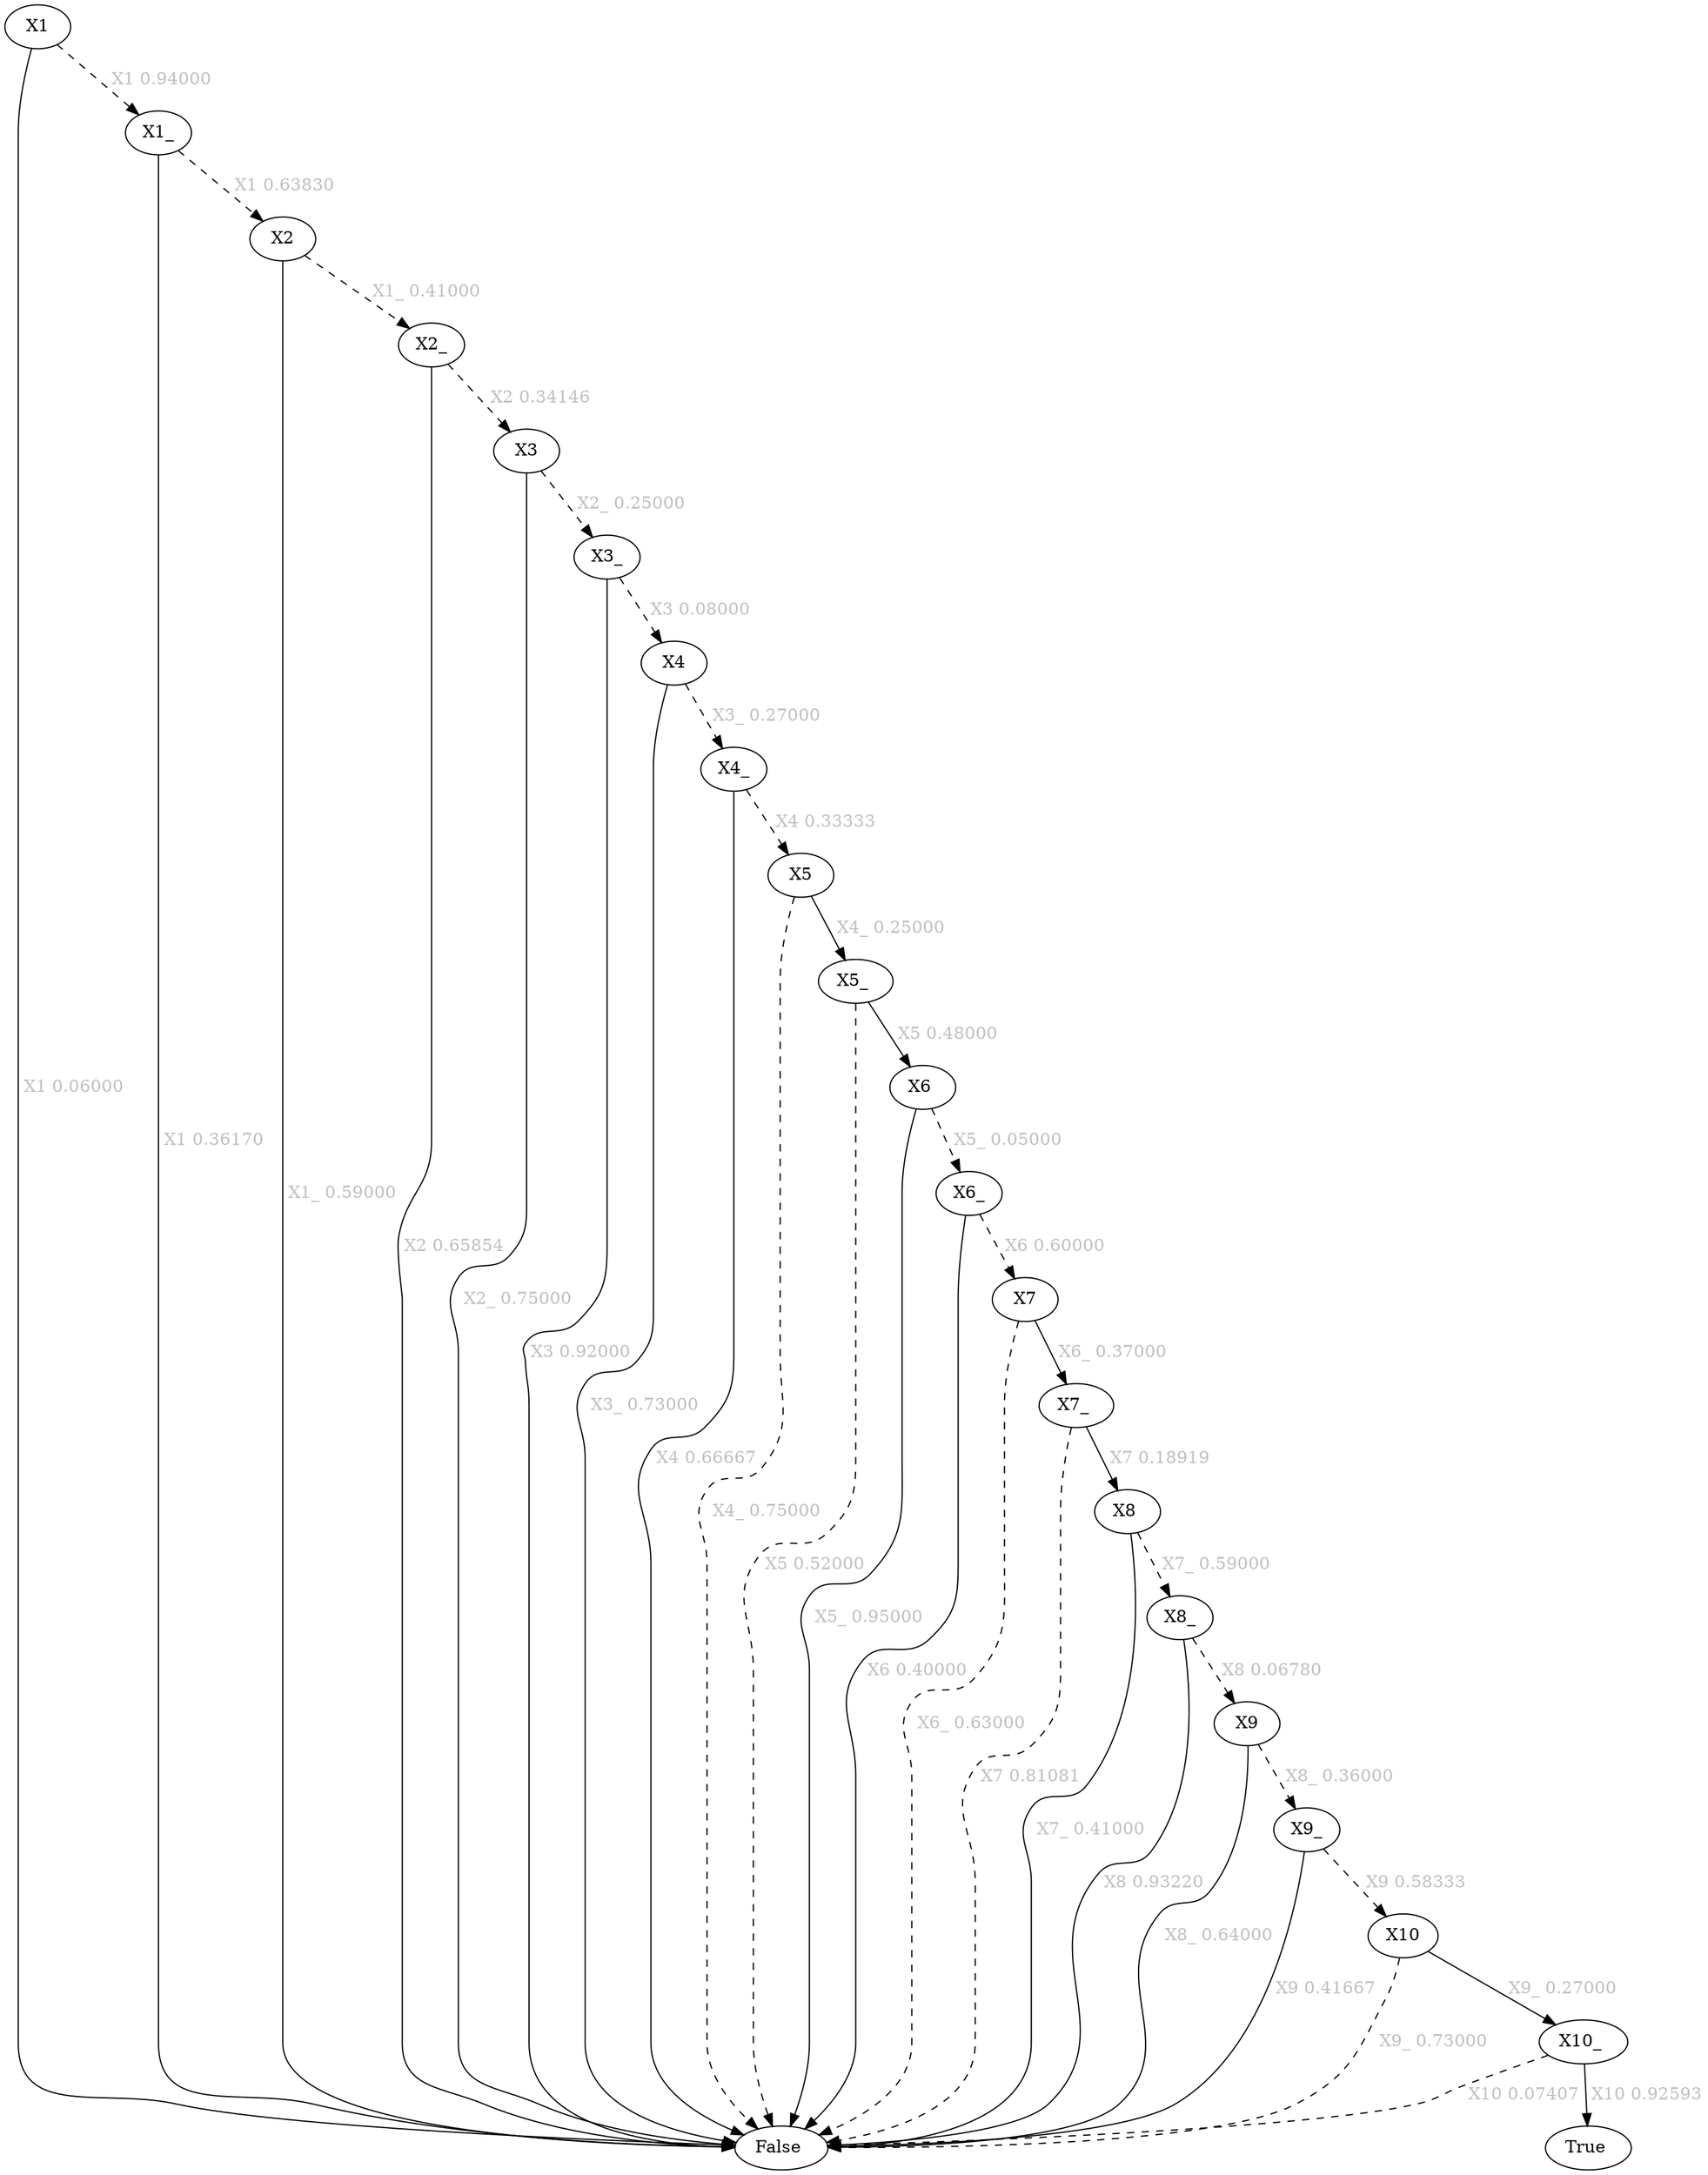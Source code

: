 digraph{1731806254960[label=X1]1731806254000[label="X1_"]
1731806254960 -> 1731806254000[style=dashed label=" X1 0.94000\n" fontcolor = gray]
1731806264720[label="X2"]
1731806254000 -> 1731806264720[style=dashed label=" X1 0.63830\n" fontcolor = gray]
1731806262000[label="X2_"]
1731806264720 -> 1731806262000[style=dashed label=" X1_ 0.41000\n" fontcolor = gray]
1731806261840[label="X3"]
1731806262000 -> 1731806261840[style=dashed label=" X2 0.34146\n" fontcolor = gray]
1731806261360[label="X3_"]
1731806261840 -> 1731806261360[style=dashed label=" X2_ 0.25000\n" fontcolor = gray]
1731806618448[label="X4"]
1731806261360 -> 1731806618448[style=dashed label=" X3 0.08000\n" fontcolor = gray]
1731806618608[label="X4_"]
1731806618448 -> 1731806618608[style=dashed label=" X3_ 0.27000\n" fontcolor = gray]
1731806617968[label="X5"]
1731806618608 -> 1731806617968[style=dashed label=" X4 0.33333\n" fontcolor = gray]
1731806262320[label="False"]
1731806617968 -> 1731806262320[style=dashed label=" X4_ 0.75000\n" fontcolor = gray]
1731806615888[label="X5_ "]
1731806617968 -> 1731806615888 [label=" X4_ 0.25000\n" fontcolor = gray]
1731806262320[label="False"]
1731806615888 -> 1731806262320[style=dashed label=" X5 0.52000\n" fontcolor = gray]
1731806609648[label="X6 "]
1731806615888 -> 1731806609648 [label=" X5 0.48000\n" fontcolor = gray]
1731806619088[label="X6_"]
1731806609648 -> 1731806619088[style=dashed label=" X5_ 0.05000\n" fontcolor = gray]
1731806619888[label="X7"]
1731806619088 -> 1731806619888[style=dashed label=" X6 0.60000\n" fontcolor = gray]
1731806262320[label="False"]
1731806619888 -> 1731806262320[style=dashed label=" X6_ 0.63000\n" fontcolor = gray]
1731806612208[label="X7_ "]
1731806619888 -> 1731806612208 [label=" X6_ 0.37000\n" fontcolor = gray]
1731806262320[label="False"]
1731806612208 -> 1731806262320[style=dashed label=" X7 0.81081\n" fontcolor = gray]
1731806613008[label="X8 "]
1731806612208 -> 1731806613008 [label=" X7 0.18919\n" fontcolor = gray]
1731806622128[label="X8_"]
1731806613008 -> 1731806622128[style=dashed label=" X7_ 0.59000\n" fontcolor = gray]
1731806615088[label="X9"]
1731806622128 -> 1731806615088[style=dashed label=" X8 0.06780\n" fontcolor = gray]
1731806623248[label="X9_"]
1731806615088 -> 1731806623248[style=dashed label=" X8_ 0.36000\n" fontcolor = gray]
1731806617328[label="X10"]
1731806623248 -> 1731806617328[style=dashed label=" X9 0.58333\n" fontcolor = gray]
1731806262320[label="False"]
1731806617328 -> 1731806262320[style=dashed label=" X9_ 0.73000\n" fontcolor = gray]
1731806623728[label="X10_ "]
1731806617328 -> 1731806623728 [label=" X9_ 0.27000\n" fontcolor = gray]
1731806262320[label="False"]
1731806623728 -> 1731806262320[style=dashed label=" X10 0.07407\n" fontcolor = gray]
1731806264240[label="True "]
1731806623728 -> 1731806264240 [label=" X10 0.92593\n" fontcolor = gray]
1731806262320[label="False "]
1731806623248 -> 1731806262320 [label=" X9 0.41667\n" fontcolor = gray]
1731806262320[label="False "]
1731806615088 -> 1731806262320 [label=" X8_ 0.64000\n" fontcolor = gray]
1731806262320[label="False "]
1731806622128 -> 1731806262320 [label=" X8 0.93220\n" fontcolor = gray]
1731806262320[label="False "]
1731806613008 -> 1731806262320 [label=" X7_ 0.41000\n" fontcolor = gray]
1731806262320[label="False "]
1731806619088 -> 1731806262320 [label=" X6 0.40000\n" fontcolor = gray]
1731806262320[label="False "]
1731806609648 -> 1731806262320 [label=" X5_ 0.95000\n" fontcolor = gray]
1731806262320[label="False "]
1731806618608 -> 1731806262320 [label=" X4 0.66667\n" fontcolor = gray]
1731806262320[label="False "]
1731806618448 -> 1731806262320 [label=" X3_ 0.73000\n" fontcolor = gray]
1731806262320[label="False "]
1731806261360 -> 1731806262320 [label=" X3 0.92000\n" fontcolor = gray]
1731806262320[label="False "]
1731806261840 -> 1731806262320 [label=" X2_ 0.75000\n" fontcolor = gray]
1731806262320[label="False "]
1731806262000 -> 1731806262320 [label=" X2 0.65854\n" fontcolor = gray]
1731806262320[label="False "]
1731806264720 -> 1731806262320 [label=" X1_ 0.59000\n" fontcolor = gray]
1731806262320[label="False "]
1731806254000 -> 1731806262320 [label=" X1 0.36170\n" fontcolor = gray]
1731806262320[label="False "]
1731806254960 -> 1731806262320 [label=" X1 0.06000\n" fontcolor = gray]
}